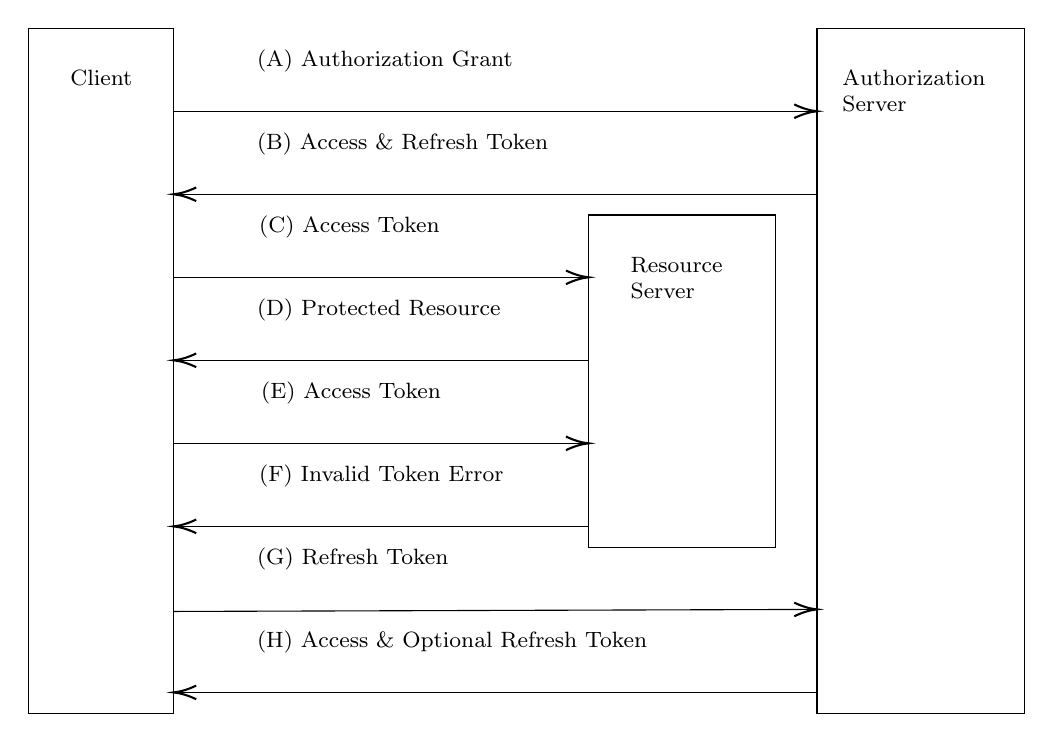 \begin{tikzpicture}[x=0.75pt,y=0.75pt,yscale=-1,xscale=1]
%uncomment if require: \path (0,408); %set diagram left start at 0, and has height of 408

%Shape: Rectangle [id:dp13364236400121876]
	\draw   (10,10) -- (80,10) -- (80,340) -- (10,340) -- cycle ;
%Shape: Rectangle [id:dp8790780704634384]
	\draw   (390,10) -- (490,10) -- (490,340) -- (390,340) -- cycle ;
%Shape: Rectangle [id:dp4236723129691826]
	\draw   (280,100) -- (370,100) -- (370,260) -- (280,260) -- cycle ;
%Straight Lines [id:da25292034726719925]
	\draw    (80,50) -- (388,50) ;
	\draw [shift={(390,50)}, rotate = 180] [color={rgb, 255:red, 0; green, 0; blue, 0 }  ][line width=0.75]    (10.93,-3.29) .. controls (6.95,-1.4) and (3.31,-0.3) .. (0,0) .. controls (3.31,0.3) and (6.95,1.4) .. (10.93,3.29)   ;
%Straight Lines [id:da8910220128583559]
	\draw    (390,90) -- (82,90) ;
	\draw [shift={(80,90)}, rotate = 360] [color={rgb, 255:red, 0; green, 0; blue, 0 }  ][line width=0.75]    (10.93,-3.29) .. controls (6.95,-1.4) and (3.31,-0.3) .. (0,0) .. controls (3.31,0.3) and (6.95,1.4) .. (10.93,3.29)   ;
%Straight Lines [id:da8301570060257315]
	\draw    (80,130) -- (278,130) ;
	\draw [shift={(280,130)}, rotate = 180] [color={rgb, 255:red, 0; green, 0; blue, 0 }  ][line width=0.75]    (10.93,-3.29) .. controls (6.95,-1.4) and (3.31,-0.3) .. (0,0) .. controls (3.31,0.3) and (6.95,1.4) .. (10.93,3.29)   ;
%Straight Lines [id:da33179095828439187]
	\draw    (280,170) -- (82,170) ;
	\draw [shift={(80,170)}, rotate = 360] [color={rgb, 255:red, 0; green, 0; blue, 0 }  ][line width=0.75]    (10.93,-3.29) .. controls (6.95,-1.4) and (3.31,-0.3) .. (0,0) .. controls (3.31,0.3) and (6.95,1.4) .. (10.93,3.29)   ;
%Straight Lines [id:da04499082975726765]
	\draw    (80,210) -- (278,210) ;
	\draw [shift={(280,210)}, rotate = 180] [color={rgb, 255:red, 0; green, 0; blue, 0 }  ][line width=0.75]    (10.93,-3.29) .. controls (6.95,-1.4) and (3.31,-0.3) .. (0,0) .. controls (3.31,0.3) and (6.95,1.4) .. (10.93,3.29)   ;
%Straight Lines [id:da7604152906927255]
	\draw    (280,250) -- (82,250) ;
	\draw [shift={(80,250)}, rotate = 360] [color={rgb, 255:red, 0; green, 0; blue, 0 }  ][line width=0.75]    (10.93,-3.29) .. controls (6.95,-1.4) and (3.31,-0.3) .. (0,0) .. controls (3.31,0.3) and (6.95,1.4) .. (10.93,3.29)   ;
%Straight Lines [id:da8975431920651942]
	\draw    (80,291) -- (388,290.01) ;
	\draw [shift={(390,290)}, rotate = 179.82] [color={rgb, 255:red, 0; green, 0; blue, 0 }  ][line width=0.75]    (10.93,-3.29) .. controls (6.95,-1.4) and (3.31,-0.3) .. (0,0) .. controls (3.31,0.3) and (6.95,1.4) .. (10.93,3.29)   ;
%Straight Lines [id:da4986555462596063]
	\draw    (390,330) -- (82,330) ;
	\draw [shift={(80,330)}, rotate = 360] [color={rgb, 255:red, 0; green, 0; blue, 0 }  ][line width=0.75]    (10.93,-3.29) .. controls (6.95,-1.4) and (3.31,-0.3) .. (0,0) .. controls (3.31,0.3) and (6.95,1.4) .. (10.93,3.29)   ;

% Text Node
	\draw (29,29) node [anchor=north west][inner sep=0.75pt]  [font=\footnotesize] [align=left] {{\footnotesize Client}};
% Text Node
	\draw (401.02,29) node [anchor=north west][inner sep=0.75pt]  [font=\footnotesize] [align=left] {{\footnotesize Authorization}\\{\footnotesize Server}};
% Text Node
	\draw (119,19) node [anchor=north west][inner sep=0.75pt]  [font=\footnotesize] [align=left] {{\footnotesize (A) Authorization Grant}};
% Text Node
	\draw (119,59) node [anchor=north west][inner sep=0.75pt]  [font=\footnotesize] [align=left] {{\footnotesize (B) Access \& Refresh Token}};
% Text Node
	\draw (120,99) node [anchor=north west][inner sep=0.75pt]  [font=\footnotesize] [align=left] {{\footnotesize (C) Access Token}};
% Text Node
	\draw (119,139) node [anchor=north west][inner sep=0.75pt]  [font=\footnotesize] [align=left] {{\footnotesize (D) Protected Resource}};
% Text Node
	\draw (121,179) node [anchor=north west][inner sep=0.75pt]  [font=\footnotesize] [align=left] {{\footnotesize (E) Access Token}};
% Text Node
	\draw (120,219) node [anchor=north west][inner sep=0.75pt]  [font=\footnotesize] [align=left] {{\footnotesize (F) Invalid Token Error}};
% Text Node
	\draw (299,119) node [anchor=north west][inner sep=0.75pt]  [font=\footnotesize] [align=left] {{\footnotesize Resource}\\{\footnotesize Server}};
% Text Node
	\draw (119,259) node [anchor=north west][inner sep=0.75pt]  [font=\footnotesize] [align=left] {{\footnotesize (G) Refresh Token}};
% Text Node
	\draw (119,299) node [anchor=north west][inner sep=0.75pt]  [font=\footnotesize] [align=left] {{\footnotesize (H) Access \& Optional Refresh Token}};


\end{tikzpicture}
